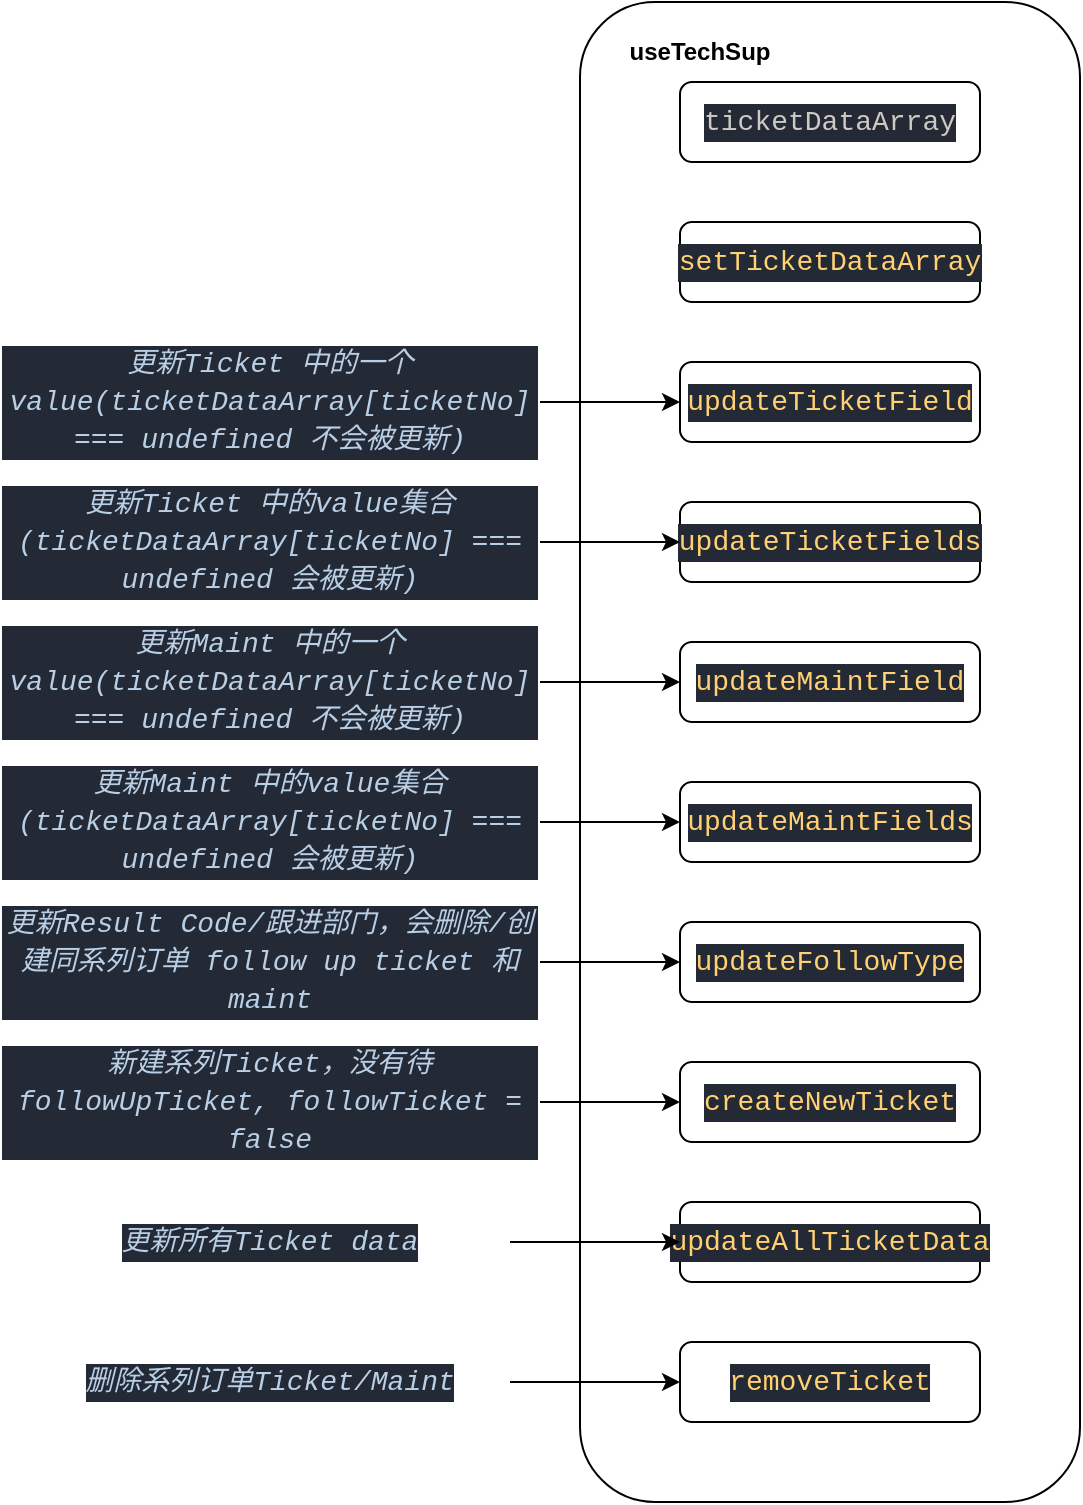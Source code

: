<mxfile version="20.8.3" type="github">
  <diagram id="vt7VpM-sISBdrCjUS4Yo" name="第 1 页">
    <mxGraphModel dx="4705" dy="752" grid="1" gridSize="10" guides="1" tooltips="1" connect="1" arrows="1" fold="1" page="1" pageScale="1" pageWidth="3300" pageHeight="4681" math="0" shadow="0">
      <root>
        <mxCell id="0" />
        <mxCell id="1" parent="0" />
        <mxCell id="4iKPOT6WPrsECau_S-sb-23" value="" style="rounded=1;whiteSpace=wrap;html=1;" vertex="1" parent="1">
          <mxGeometry x="20" y="10" width="250" height="750" as="geometry" />
        </mxCell>
        <mxCell id="4iKPOT6WPrsECau_S-sb-13" value="&lt;div style=&quot;color: rgb(204, 202, 194); background-color: rgb(36, 41, 54); font-family: Consolas, &amp;quot;Courier New&amp;quot;, monospace; font-size: 14px; line-height: 19px;&quot;&gt;ticketDataArray&lt;/div&gt;" style="rounded=1;whiteSpace=wrap;html=1;" vertex="1" parent="1">
          <mxGeometry x="70" y="50" width="150" height="40" as="geometry" />
        </mxCell>
        <mxCell id="4iKPOT6WPrsECau_S-sb-14" value="&lt;div style=&quot;color: rgb(204, 202, 194); background-color: rgb(36, 41, 54); font-family: Consolas, &amp;quot;Courier New&amp;quot;, monospace; font-size: 14px; line-height: 19px;&quot;&gt;&lt;div style=&quot;line-height: 19px;&quot;&gt;&lt;span style=&quot;color: #ffd173;&quot;&gt;setTicketDataArray&lt;/span&gt;&lt;/div&gt;&lt;/div&gt;" style="rounded=1;whiteSpace=wrap;html=1;" vertex="1" parent="1">
          <mxGeometry x="70" y="120" width="150" height="40" as="geometry" />
        </mxCell>
        <mxCell id="4iKPOT6WPrsECau_S-sb-15" value="&lt;div style=&quot;color: rgb(204, 202, 194); background-color: rgb(36, 41, 54); font-family: Consolas, &amp;quot;Courier New&amp;quot;, monospace; font-size: 14px; line-height: 19px;&quot;&gt;&lt;div style=&quot;line-height: 19px;&quot;&gt;&lt;div style=&quot;line-height: 19px;&quot;&gt;&lt;span style=&quot;color: #ffd173;&quot;&gt;updateTicketField&lt;/span&gt;&lt;/div&gt;&lt;/div&gt;&lt;/div&gt;" style="rounded=1;whiteSpace=wrap;html=1;" vertex="1" parent="1">
          <mxGeometry x="70" y="190" width="150" height="40" as="geometry" />
        </mxCell>
        <mxCell id="4iKPOT6WPrsECau_S-sb-16" value="&lt;div style=&quot;color: rgb(204, 202, 194); background-color: rgb(36, 41, 54); font-family: Consolas, &amp;quot;Courier New&amp;quot;, monospace; font-size: 14px; line-height: 19px;&quot;&gt;&lt;div style=&quot;line-height: 19px;&quot;&gt;&lt;div style=&quot;line-height: 19px;&quot;&gt;&lt;span style=&quot;color: #ffd173;&quot;&gt;createNewTicket&lt;/span&gt;&lt;/div&gt;&lt;/div&gt;&lt;/div&gt;" style="rounded=1;whiteSpace=wrap;html=1;" vertex="1" parent="1">
          <mxGeometry x="70" y="540" width="150" height="40" as="geometry" />
        </mxCell>
        <mxCell id="4iKPOT6WPrsECau_S-sb-17" value="&lt;div style=&quot;color: rgb(204, 202, 194); background-color: rgb(36, 41, 54); font-family: Consolas, &amp;quot;Courier New&amp;quot;, monospace; font-size: 14px; line-height: 19px;&quot;&gt;&lt;div style=&quot;line-height: 19px;&quot;&gt;&lt;div style=&quot;line-height: 19px;&quot;&gt;&lt;span style=&quot;color: #ffd173;&quot;&gt;updateFollowType&lt;/span&gt;&lt;/div&gt;&lt;/div&gt;&lt;/div&gt;" style="rounded=1;whiteSpace=wrap;html=1;" vertex="1" parent="1">
          <mxGeometry x="70" y="470" width="150" height="40" as="geometry" />
        </mxCell>
        <mxCell id="4iKPOT6WPrsECau_S-sb-18" value="&lt;div style=&quot;color: rgb(204, 202, 194); background-color: rgb(36, 41, 54); font-family: Consolas, &amp;quot;Courier New&amp;quot;, monospace; font-size: 14px; line-height: 19px;&quot;&gt;&lt;div style=&quot;line-height: 19px;&quot;&gt;&lt;div style=&quot;line-height: 19px;&quot;&gt;&lt;span style=&quot;color: #ffd173;&quot;&gt;updateTicketFields&lt;/span&gt;&lt;/div&gt;&lt;/div&gt;&lt;/div&gt;" style="rounded=1;whiteSpace=wrap;html=1;" vertex="1" parent="1">
          <mxGeometry x="70" y="260" width="150" height="40" as="geometry" />
        </mxCell>
        <mxCell id="4iKPOT6WPrsECau_S-sb-19" value="&lt;div style=&quot;color: rgb(204, 202, 194); background-color: rgb(36, 41, 54); font-family: Consolas, &amp;quot;Courier New&amp;quot;, monospace; font-size: 14px; line-height: 19px;&quot;&gt;&lt;div style=&quot;line-height: 19px;&quot;&gt;&lt;div style=&quot;line-height: 19px;&quot;&gt;&lt;span style=&quot;color: #ffd173;&quot;&gt;updateMaintFields&lt;/span&gt;&lt;/div&gt;&lt;/div&gt;&lt;/div&gt;" style="rounded=1;whiteSpace=wrap;html=1;" vertex="1" parent="1">
          <mxGeometry x="70" y="400" width="150" height="40" as="geometry" />
        </mxCell>
        <mxCell id="4iKPOT6WPrsECau_S-sb-20" value="&lt;div style=&quot;color: rgb(204, 202, 194); background-color: rgb(36, 41, 54); font-family: Consolas, &amp;quot;Courier New&amp;quot;, monospace; font-size: 14px; line-height: 19px;&quot;&gt;&lt;div style=&quot;line-height: 19px;&quot;&gt;&lt;div style=&quot;line-height: 19px;&quot;&gt;&lt;span style=&quot;color: #ffd173;&quot;&gt;updateMaintField&lt;/span&gt;&lt;/div&gt;&lt;/div&gt;&lt;/div&gt;" style="rounded=1;whiteSpace=wrap;html=1;" vertex="1" parent="1">
          <mxGeometry x="70" y="330" width="150" height="40" as="geometry" />
        </mxCell>
        <mxCell id="4iKPOT6WPrsECau_S-sb-21" value="&lt;div style=&quot;color: rgb(204, 202, 194); background-color: rgb(36, 41, 54); font-family: Consolas, &amp;quot;Courier New&amp;quot;, monospace; font-size: 14px; line-height: 19px;&quot;&gt;&lt;div style=&quot;line-height: 19px;&quot;&gt;&lt;div style=&quot;line-height: 19px;&quot;&gt;&lt;div style=&quot;line-height: 19px;&quot;&gt;&lt;span style=&quot;color: #ffd173;&quot;&gt;removeTicket&lt;/span&gt;&lt;/div&gt;&lt;/div&gt;&lt;/div&gt;&lt;/div&gt;" style="rounded=1;whiteSpace=wrap;html=1;" vertex="1" parent="1">
          <mxGeometry x="70" y="680" width="150" height="40" as="geometry" />
        </mxCell>
        <mxCell id="4iKPOT6WPrsECau_S-sb-22" value="&lt;div style=&quot;color: rgb(204, 202, 194); background-color: rgb(36, 41, 54); font-family: Consolas, &amp;quot;Courier New&amp;quot;, monospace; font-size: 14px; line-height: 19px;&quot;&gt;&lt;div style=&quot;line-height: 19px;&quot;&gt;&lt;div style=&quot;line-height: 19px;&quot;&gt;&lt;div style=&quot;line-height: 19px;&quot;&gt;&lt;div style=&quot;line-height: 19px;&quot;&gt;&lt;span style=&quot;color: #ffd173;&quot;&gt;updateAllTicketData&lt;/span&gt;&lt;/div&gt;&lt;/div&gt;&lt;/div&gt;&lt;/div&gt;&lt;/div&gt;" style="rounded=1;whiteSpace=wrap;html=1;" vertex="1" parent="1">
          <mxGeometry x="70" y="610" width="150" height="40" as="geometry" />
        </mxCell>
        <mxCell id="4iKPOT6WPrsECau_S-sb-24" value="&lt;b&gt;useTechSup&lt;/b&gt;" style="text;html=1;strokeColor=none;fillColor=none;align=center;verticalAlign=middle;whiteSpace=wrap;rounded=0;" vertex="1" parent="1">
          <mxGeometry x="50" y="20" width="60" height="30" as="geometry" />
        </mxCell>
        <mxCell id="4iKPOT6WPrsECau_S-sb-32" value="" style="edgeStyle=orthogonalEdgeStyle;rounded=0;orthogonalLoop=1;jettySize=auto;html=1;" edge="1" parent="1" source="4iKPOT6WPrsECau_S-sb-25" target="4iKPOT6WPrsECau_S-sb-15">
          <mxGeometry relative="1" as="geometry" />
        </mxCell>
        <mxCell id="4iKPOT6WPrsECau_S-sb-25" value="&lt;div style=&quot;color: rgb(204, 202, 194); background-color: rgb(36, 41, 54); font-family: Consolas, &amp;quot;Courier New&amp;quot;, monospace; font-size: 14px; line-height: 19px;&quot;&gt;&lt;span style=&quot;color: #b8cfe6;font-style: italic;&quot;&gt;更新Ticket 中的一个value(ticketDataArray[ticketNo] === undefined 不会被更新)&lt;/span&gt;&lt;/div&gt;" style="text;html=1;strokeColor=none;fillColor=none;align=center;verticalAlign=middle;whiteSpace=wrap;rounded=0;" vertex="1" parent="1">
          <mxGeometry x="-270" y="170" width="270" height="80" as="geometry" />
        </mxCell>
        <mxCell id="4iKPOT6WPrsECau_S-sb-31" value="" style="edgeStyle=orthogonalEdgeStyle;rounded=0;orthogonalLoop=1;jettySize=auto;html=1;" edge="1" parent="1" source="4iKPOT6WPrsECau_S-sb-27" target="4iKPOT6WPrsECau_S-sb-18">
          <mxGeometry relative="1" as="geometry" />
        </mxCell>
        <mxCell id="4iKPOT6WPrsECau_S-sb-27" value="&lt;div style=&quot;color: rgb(204, 202, 194); background-color: rgb(36, 41, 54); font-family: Consolas, &amp;quot;Courier New&amp;quot;, monospace; font-size: 14px; line-height: 19px;&quot;&gt;&lt;span style=&quot;color: #b8cfe6;font-style: italic;&quot;&gt;更新Ticket 中的value集合(ticketDataArray[ticketNo] === undefined 会被更新)&lt;/span&gt;&lt;/div&gt;" style="text;html=1;strokeColor=none;fillColor=none;align=center;verticalAlign=middle;whiteSpace=wrap;rounded=0;" vertex="1" parent="1">
          <mxGeometry x="-270" y="260" width="270" height="40" as="geometry" />
        </mxCell>
        <mxCell id="4iKPOT6WPrsECau_S-sb-33" value="" style="edgeStyle=orthogonalEdgeStyle;rounded=0;orthogonalLoop=1;jettySize=auto;html=1;" edge="1" parent="1" source="4iKPOT6WPrsECau_S-sb-29" target="4iKPOT6WPrsECau_S-sb-20">
          <mxGeometry relative="1" as="geometry" />
        </mxCell>
        <mxCell id="4iKPOT6WPrsECau_S-sb-29" value="&lt;div style=&quot;color: rgb(204, 202, 194); background-color: rgb(36, 41, 54); font-family: Consolas, &amp;quot;Courier New&amp;quot;, monospace; font-size: 14px; line-height: 19px;&quot;&gt;&lt;span style=&quot;color: #b8cfe6;font-style: italic;&quot;&gt;更新Maint 中的一个value(ticketDataArray[ticketNo] === undefined 不会被更新)&lt;/span&gt;&lt;/div&gt;" style="text;html=1;strokeColor=none;fillColor=none;align=center;verticalAlign=middle;whiteSpace=wrap;rounded=0;" vertex="1" parent="1">
          <mxGeometry x="-270" y="320" width="270" height="60" as="geometry" />
        </mxCell>
        <mxCell id="4iKPOT6WPrsECau_S-sb-35" value="" style="edgeStyle=orthogonalEdgeStyle;rounded=0;orthogonalLoop=1;jettySize=auto;html=1;" edge="1" parent="1" source="4iKPOT6WPrsECau_S-sb-34" target="4iKPOT6WPrsECau_S-sb-19">
          <mxGeometry relative="1" as="geometry" />
        </mxCell>
        <mxCell id="4iKPOT6WPrsECau_S-sb-34" value="&lt;div style=&quot;color: rgb(204, 202, 194); background-color: rgb(36, 41, 54); font-family: Consolas, &amp;quot;Courier New&amp;quot;, monospace; font-size: 14px; line-height: 19px;&quot;&gt;&lt;span style=&quot;color: #b8cfe6;font-style: italic;&quot;&gt;更新Maint 中的value集合(ticketDataArray[ticketNo] === undefined 会被更新)&lt;/span&gt;&lt;/div&gt;" style="text;html=1;strokeColor=none;fillColor=none;align=center;verticalAlign=middle;whiteSpace=wrap;rounded=0;" vertex="1" parent="1">
          <mxGeometry x="-270" y="395" width="270" height="50" as="geometry" />
        </mxCell>
        <mxCell id="4iKPOT6WPrsECau_S-sb-37" value="" style="edgeStyle=orthogonalEdgeStyle;rounded=0;orthogonalLoop=1;jettySize=auto;html=1;" edge="1" parent="1" source="4iKPOT6WPrsECau_S-sb-36" target="4iKPOT6WPrsECau_S-sb-17">
          <mxGeometry relative="1" as="geometry" />
        </mxCell>
        <mxCell id="4iKPOT6WPrsECau_S-sb-36" value="&lt;div style=&quot;color: rgb(204, 202, 194); background-color: rgb(36, 41, 54); font-family: Consolas, &amp;quot;Courier New&amp;quot;, monospace; font-size: 14px; line-height: 19px;&quot;&gt;&lt;span style=&quot;color: #b8cfe6;font-style: italic;&quot;&gt;更新Result Code/跟进部门，会删除/创建同系列订单 follow up ticket 和 maint&lt;/span&gt;&lt;/div&gt;" style="text;html=1;strokeColor=none;fillColor=none;align=center;verticalAlign=middle;whiteSpace=wrap;rounded=0;" vertex="1" parent="1">
          <mxGeometry x="-270" y="450" width="270" height="80" as="geometry" />
        </mxCell>
        <mxCell id="4iKPOT6WPrsECau_S-sb-39" value="" style="edgeStyle=orthogonalEdgeStyle;rounded=0;orthogonalLoop=1;jettySize=auto;html=1;" edge="1" parent="1" source="4iKPOT6WPrsECau_S-sb-38" target="4iKPOT6WPrsECau_S-sb-16">
          <mxGeometry relative="1" as="geometry" />
        </mxCell>
        <mxCell id="4iKPOT6WPrsECau_S-sb-38" value="&lt;div style=&quot;color: rgb(204, 202, 194); background-color: rgb(36, 41, 54); font-family: Consolas, &amp;quot;Courier New&amp;quot;, monospace; font-size: 14px; line-height: 19px;&quot;&gt;&lt;span style=&quot;color: #b8cfe6;font-style: italic;&quot;&gt;新建系列Ticket，没有待followUpTicket, followTicket = false&lt;/span&gt;&lt;/div&gt;" style="text;html=1;strokeColor=none;fillColor=none;align=center;verticalAlign=middle;whiteSpace=wrap;rounded=0;" vertex="1" parent="1">
          <mxGeometry x="-270" y="530" width="270" height="60" as="geometry" />
        </mxCell>
        <mxCell id="4iKPOT6WPrsECau_S-sb-43" value="" style="edgeStyle=orthogonalEdgeStyle;rounded=0;orthogonalLoop=1;jettySize=auto;html=1;" edge="1" parent="1" source="4iKPOT6WPrsECau_S-sb-40" target="4iKPOT6WPrsECau_S-sb-21">
          <mxGeometry relative="1" as="geometry" />
        </mxCell>
        <mxCell id="4iKPOT6WPrsECau_S-sb-40" value="&lt;div style=&quot;color: rgb(204, 202, 194); background-color: rgb(36, 41, 54); font-family: Consolas, &amp;quot;Courier New&amp;quot;, monospace; font-size: 14px; line-height: 19px;&quot;&gt;&lt;span style=&quot;color: #b8cfe6;font-style: italic;&quot;&gt;删除系列订单Ticket/Maint&lt;/span&gt;&lt;/div&gt;" style="text;html=1;strokeColor=none;fillColor=none;align=center;verticalAlign=middle;whiteSpace=wrap;rounded=0;" vertex="1" parent="1">
          <mxGeometry x="-255" y="675" width="240" height="50" as="geometry" />
        </mxCell>
        <mxCell id="4iKPOT6WPrsECau_S-sb-42" style="edgeStyle=orthogonalEdgeStyle;rounded=0;orthogonalLoop=1;jettySize=auto;html=1;exitX=0.5;exitY=1;exitDx=0;exitDy=0;" edge="1" parent="1" source="4iKPOT6WPrsECau_S-sb-40" target="4iKPOT6WPrsECau_S-sb-40">
          <mxGeometry relative="1" as="geometry" />
        </mxCell>
        <mxCell id="4iKPOT6WPrsECau_S-sb-47" value="" style="edgeStyle=orthogonalEdgeStyle;rounded=0;orthogonalLoop=1;jettySize=auto;html=1;" edge="1" parent="1" source="4iKPOT6WPrsECau_S-sb-44" target="4iKPOT6WPrsECau_S-sb-22">
          <mxGeometry relative="1" as="geometry" />
        </mxCell>
        <mxCell id="4iKPOT6WPrsECau_S-sb-44" value="&lt;div style=&quot;color: rgb(204, 202, 194); background-color: rgb(36, 41, 54); font-family: Consolas, &amp;quot;Courier New&amp;quot;, monospace; font-size: 14px; line-height: 19px;&quot;&gt;&lt;span style=&quot;color: #b8cfe6;font-style: italic;&quot;&gt;更新所有Ticket data&lt;/span&gt;&lt;/div&gt;" style="text;html=1;strokeColor=none;fillColor=none;align=center;verticalAlign=middle;whiteSpace=wrap;rounded=0;" vertex="1" parent="1">
          <mxGeometry x="-255" y="605" width="240" height="50" as="geometry" />
        </mxCell>
      </root>
    </mxGraphModel>
  </diagram>
</mxfile>

